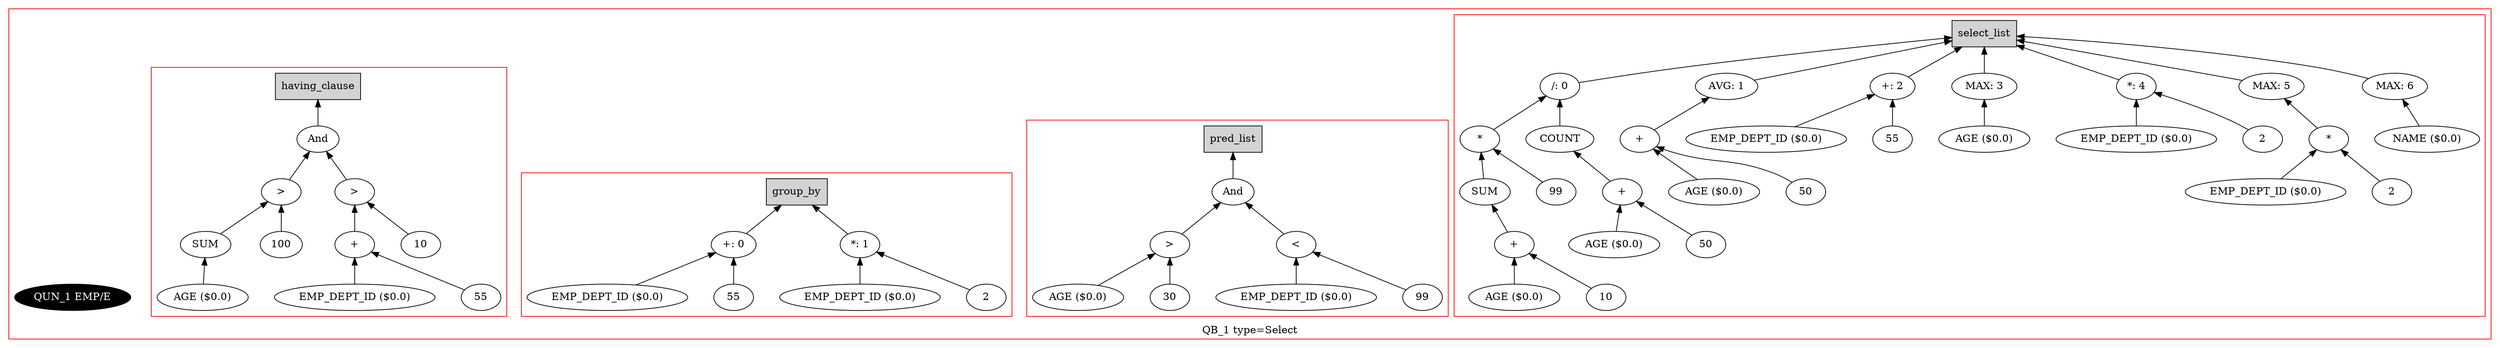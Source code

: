 digraph example1 {
    rankdir=BT;
    nodesep=0.5;
    ordering="in";
  subgraph cluster_QB_1 {
    "QB_1_selectlist"[label="select_list",shape=box,style=filled];
    color = "red"
  subgraph cluster_select_listQB_1 {
    exprnode11v1[label="/: 0"];
    exprnode6v1 -> exprnode11v1;
    exprnode6v1[label="*"];
    exprnode4v1 -> exprnode6v1;
    exprnode4v1[label="SUM"];
    exprnode3v1 -> exprnode4v1;
    exprnode3v1[label="+"];
    exprnode1v1 -> exprnode3v1;
    exprnode1v1[label="AGE ($0.0)"];
    exprnode2v1 -> exprnode3v1;
    exprnode2v1[label="10"];
    exprnode5v1 -> exprnode6v1;
    exprnode5v1[label="99"];
    exprnode10v1 -> exprnode11v1;
    exprnode10v1[label="COUNT"];
    exprnode9v1 -> exprnode10v1;
    exprnode9v1[label="+"];
    exprnode7v1 -> exprnode9v1;
    exprnode7v1[label="AGE ($0.0)"];
    exprnode8v1 -> exprnode9v1;
    exprnode8v1[label="50"];
    exprnode11v1 -> "QB_1_selectlist";
    exprnode15v1[label="AVG: 1"];
    exprnode14v1 -> exprnode15v1;
    exprnode14v1[label="+"];
    exprnode12v1 -> exprnode14v1;
    exprnode12v1[label="AGE ($0.0)"];
    exprnode13v1 -> exprnode14v1;
    exprnode13v1[label="50"];
    exprnode15v1 -> "QB_1_selectlist";
    exprnode18v1[label="+: 2"];
    exprnode16v1 -> exprnode18v1;
    exprnode16v1[label="EMP_DEPT_ID ($0.0)"];
    exprnode17v1 -> exprnode18v1;
    exprnode17v1[label="55"];
    exprnode18v1 -> "QB_1_selectlist";
    exprnode20v1[label="MAX: 3"];
    exprnode19v1 -> exprnode20v1;
    exprnode19v1[label="AGE ($0.0)"];
    exprnode20v1 -> "QB_1_selectlist";
    exprnode23v1[label="*: 4"];
    exprnode21v1 -> exprnode23v1;
    exprnode21v1[label="EMP_DEPT_ID ($0.0)"];
    exprnode22v1 -> exprnode23v1;
    exprnode22v1[label="2"];
    exprnode23v1 -> "QB_1_selectlist";
    exprnode27v1[label="MAX: 5"];
    exprnode26v1 -> exprnode27v1;
    exprnode26v1[label="*"];
    exprnode24v1 -> exprnode26v1;
    exprnode24v1[label="EMP_DEPT_ID ($0.0)"];
    exprnode25v1 -> exprnode26v1;
    exprnode25v1[label="2"];
    exprnode27v1 -> "QB_1_selectlist";
    exprnode29v1[label="MAX: 6"];
    exprnode28v1 -> exprnode29v1;
    exprnode28v1[label="NAME ($0.0)"];
    exprnode29v1 -> "QB_1_selectlist";
}
    "QUN_1"[label="QUN_1 EMP/E", fillcolor=black, fontcolor=white, style=filled]
  subgraph cluster_pred_listQB_1 {
    exprnode36v1[label="And"];
    exprnode32v1 -> exprnode36v1;
    exprnode32v1[label=">"];
    exprnode30v1 -> exprnode32v1;
    exprnode30v1[label="AGE ($0.0)"];
    exprnode31v1 -> exprnode32v1;
    exprnode31v1[label="30"];
    exprnode35v1 -> exprnode36v1;
    exprnode35v1[label="<"];
    exprnode33v1 -> exprnode35v1;
    exprnode33v1[label="EMP_DEPT_ID ($0.0)"];
    exprnode34v1 -> exprnode35v1;
    exprnode34v1[label="99"];
    exprnode36v1 -> QB_1_pred_list;
    "QB_1_pred_list"[label="pred_list",shape=box,style=filled];
}
  subgraph cluster_group_byQB_1 {
    "QB_1_group_by"[label="group_by",shape=box,style=filled];
    exprnode39v1[label="+: 0"];
    exprnode37v1 -> exprnode39v1;
    exprnode37v1[label="EMP_DEPT_ID ($0.0)"];
    exprnode38v1 -> exprnode39v1;
    exprnode38v1[label="55"];
    exprnode39v1 -> "QB_1_group_by";
    exprnode42v1[label="*: 1"];
    exprnode40v1 -> exprnode42v1;
    exprnode40v1[label="EMP_DEPT_ID ($0.0)"];
    exprnode41v1 -> exprnode42v1;
    exprnode41v1[label="2"];
    exprnode42v1 -> "QB_1_group_by";
}
  subgraph cluster_having_clauseQB_1 {
    exprnode52v1[label="And"];
    exprnode46v1 -> exprnode52v1;
    exprnode46v1[label=">"];
    exprnode44v1 -> exprnode46v1;
    exprnode44v1[label="SUM"];
    exprnode43v1 -> exprnode44v1;
    exprnode43v1[label="AGE ($0.0)"];
    exprnode45v1 -> exprnode46v1;
    exprnode45v1[label="100"];
    exprnode51v1 -> exprnode52v1;
    exprnode51v1[label=">"];
    exprnode49v1 -> exprnode51v1;
    exprnode49v1[label="+"];
    exprnode47v1 -> exprnode49v1;
    exprnode47v1[label="EMP_DEPT_ID ($0.0)"];
    exprnode48v1 -> exprnode49v1;
    exprnode48v1[label="55"];
    exprnode50v1 -> exprnode51v1;
    exprnode50v1[label="10"];
    exprnode52v1 -> QB_1_having_clause;
    "QB_1_having_clause"[label="having_clause",shape=box,style=filled];
}
    label = "QB_1 type=Select";
}
}
